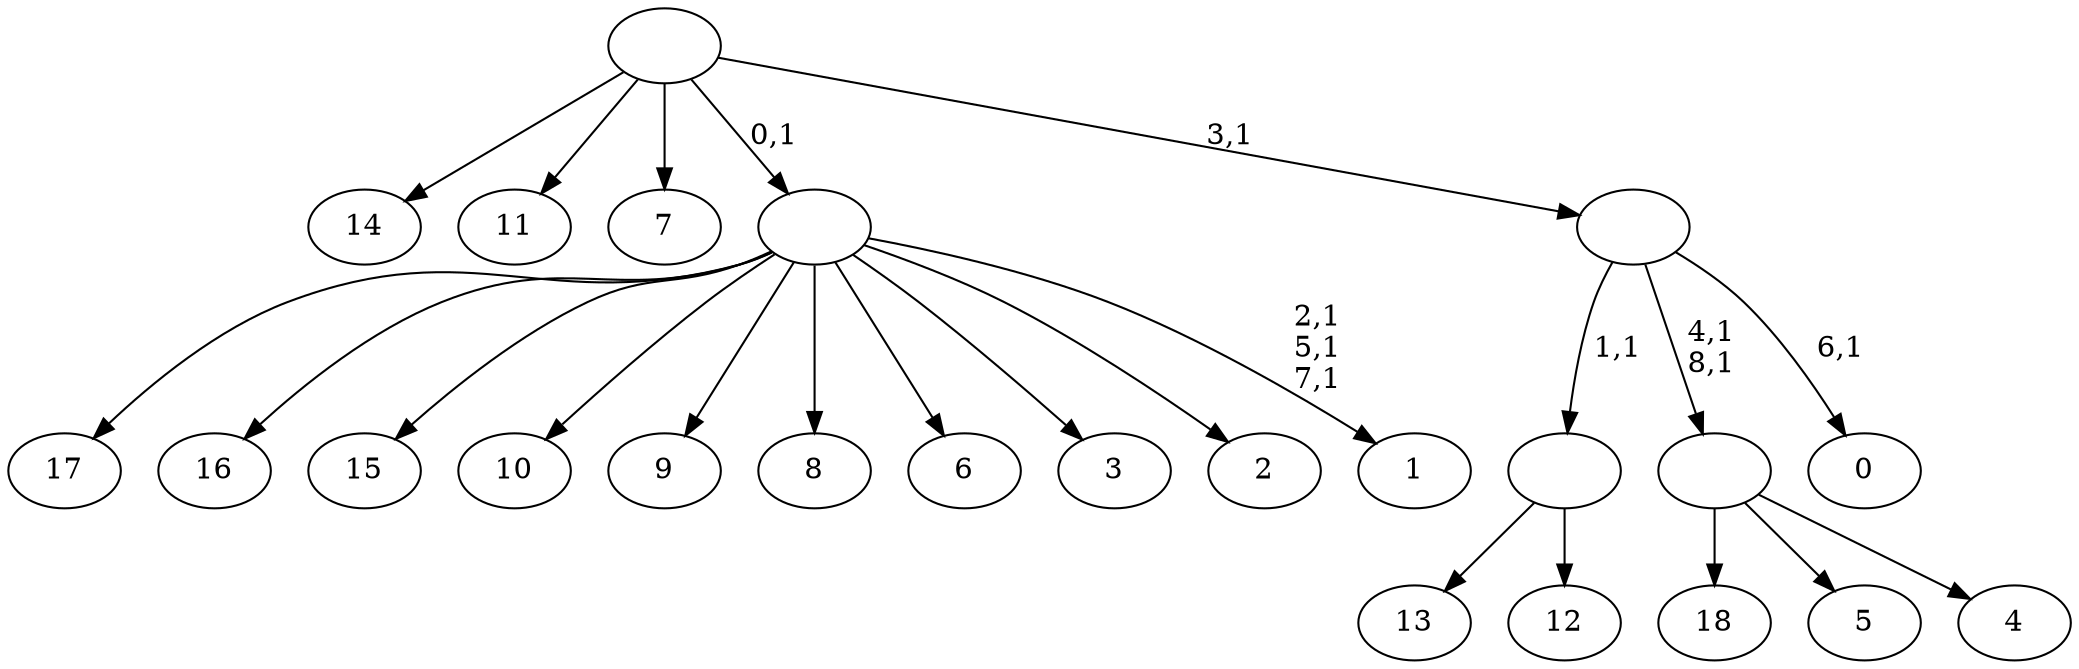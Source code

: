 digraph T {
	28 [label="18"]
	27 [label="17"]
	26 [label="16"]
	25 [label="15"]
	24 [label="14"]
	23 [label="13"]
	22 [label="12"]
	21 [label=""]
	20 [label="11"]
	19 [label="10"]
	18 [label="9"]
	17 [label="8"]
	16 [label="7"]
	15 [label="6"]
	14 [label="5"]
	13 [label="4"]
	12 [label=""]
	10 [label="3"]
	9 [label="2"]
	8 [label="1"]
	4 [label=""]
	3 [label="0"]
	1 [label=""]
	0 [label=""]
	21 -> 23 [label=""]
	21 -> 22 [label=""]
	12 -> 28 [label=""]
	12 -> 14 [label=""]
	12 -> 13 [label=""]
	4 -> 8 [label="2,1\n5,1\n7,1"]
	4 -> 27 [label=""]
	4 -> 26 [label=""]
	4 -> 25 [label=""]
	4 -> 19 [label=""]
	4 -> 18 [label=""]
	4 -> 17 [label=""]
	4 -> 15 [label=""]
	4 -> 10 [label=""]
	4 -> 9 [label=""]
	1 -> 3 [label="6,1"]
	1 -> 12 [label="4,1\n8,1"]
	1 -> 21 [label="1,1"]
	0 -> 24 [label=""]
	0 -> 20 [label=""]
	0 -> 16 [label=""]
	0 -> 4 [label="0,1"]
	0 -> 1 [label="3,1"]
}
